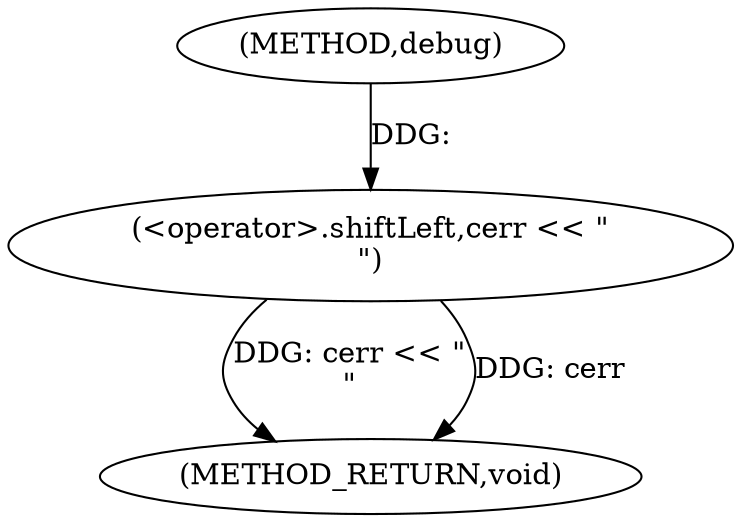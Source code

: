 digraph "debug" {  
"1000144" [label = "(METHOD,debug)" ]
"1000149" [label = "(METHOD_RETURN,void)" ]
"1000146" [label = "(<operator>.shiftLeft,cerr << \"\n\")" ]
  "1000146" -> "1000149"  [ label = "DDG: cerr << \"\n\""] 
  "1000146" -> "1000149"  [ label = "DDG: cerr"] 
  "1000144" -> "1000146"  [ label = "DDG: "] 
}
